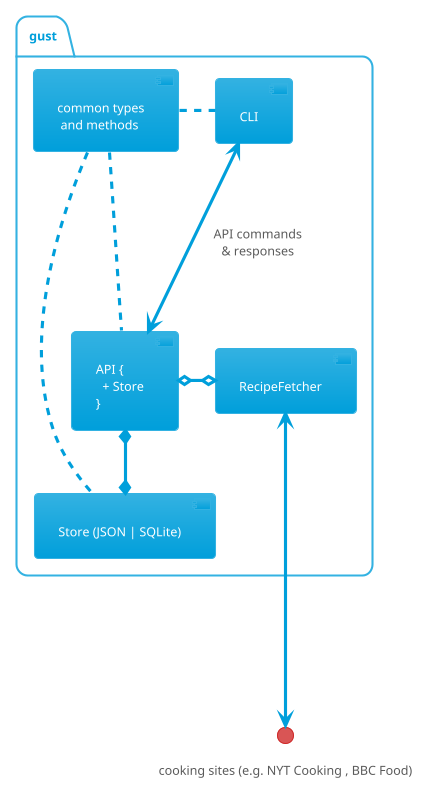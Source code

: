 @startuml design

!theme bluegray
skinparam classFontColor darkSlateGray

package "gust" {
  [API {\n  + Store\n}] *-down-* [Store (JSON | SQLite)]
  [CLI] <---> [API {\n  + Store\n}] : API commands\n& responses
  [common types\n and methods] .right. [API {\n  + Store\n}]
  [common types\n and methods] .right. [CLI]
  [common types\n and methods] .right. [Store (JSON | SQLite)]
  [API {\n  + Store\n}] o-right-o [RecipeFetcher]
}
interface "cooking sites (e.g. NYT Cooking , BBC Food)" as ext
[RecipeFetcher] <--down--> ext

@enduml